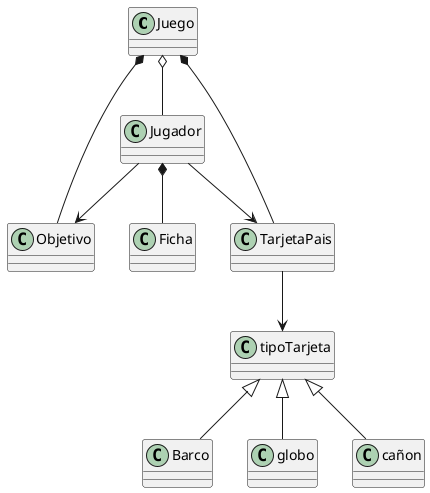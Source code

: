 @startuml

Juego o-- Jugador
Jugador *-- Ficha
Jugador --> Objetivo
Jugador -->TarjetaPais

Juego *-- TarjetaPais
TarjetaPais --> tipoTarjeta
tipoTarjeta <|-- Barco
tipoTarjeta <|-- globo
tipoTarjeta <|-- cañon

Juego *-- Objetivo
@enduml